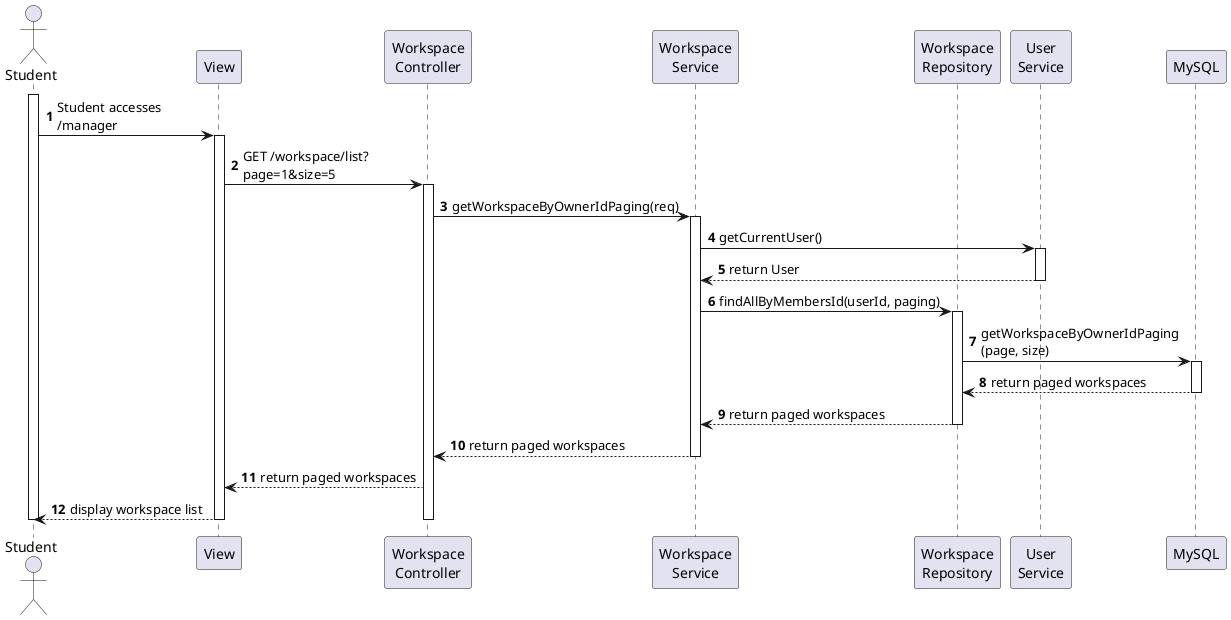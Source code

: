 @startuml
autonumber

actor Student as SV
participant "View" as View
participant "Workspace\nController" as Controller
participant "Workspace\nService" as Service
participant "Workspace\nRepository" as Repo
participant "User\nService" as UService
participant "MySQL" as MySQL

activate SV
SV -> View : Student accesses\n/manager

activate View
View -> Controller : GET /workspace/list?\npage=1&size=5

activate Controller
Controller -> Service : getWorkspaceByOwnerIdPaging(req)

activate Service
Service -> UService : getCurrentUser()
activate UService
UService --> Service : return User
deactivate UService

Service -> Repo : findAllByMembersId(userId, paging)
activate Repo
Repo -> MySQL : getWorkspaceByOwnerIdPaging\n(page, size)
activate MySQL
MySQL --> Repo : return paged workspaces
deactivate MySQL
Repo --> Service : return paged workspaces
deactivate Repo

Service --> Controller : return paged workspaces
deactivate Service

Controller --> View : return paged workspaces
View --> SV : display workspace list

deactivate Controller
deactivate View
deactivate SV
@enduml
